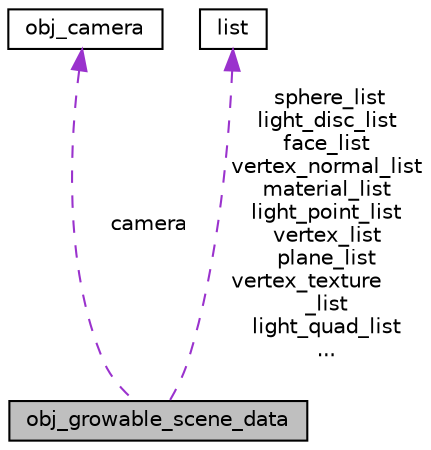 digraph "obj_growable_scene_data"
{
  edge [fontname="Helvetica",fontsize="10",labelfontname="Helvetica",labelfontsize="10"];
  node [fontname="Helvetica",fontsize="10",shape=record];
  Node1 [label="obj_growable_scene_data",height=0.2,width=0.4,color="black", fillcolor="grey75", style="filled" fontcolor="black"];
  Node2 -> Node1 [dir="back",color="darkorchid3",fontsize="10",style="dashed",label=" camera" ,fontname="Helvetica"];
  Node2 [label="obj_camera",height=0.2,width=0.4,color="black", fillcolor="white", style="filled",URL="$structobj__camera.html"];
  Node3 -> Node1 [dir="back",color="darkorchid3",fontsize="10",style="dashed",label=" sphere_list\nlight_disc_list\nface_list\nvertex_normal_list\nmaterial_list\nlight_point_list\nvertex_list\nplane_list\nvertex_texture\l_list\nlight_quad_list\n..." ,fontname="Helvetica"];
  Node3 [label="list",height=0.2,width=0.4,color="black", fillcolor="white", style="filled",URL="$structlist.html"];
}

